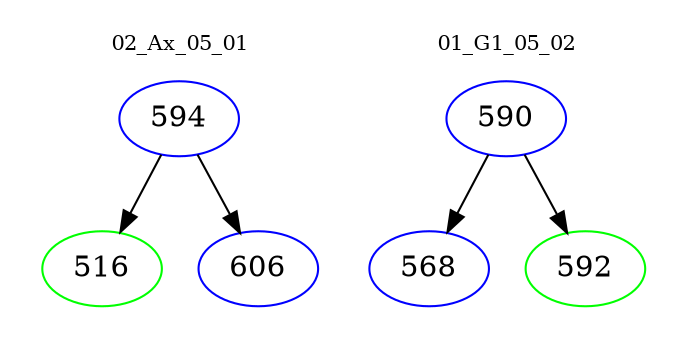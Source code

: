 digraph{
subgraph cluster_0 {
color = white
label = "02_Ax_05_01";
fontsize=10;
T0_594 [label="594", color="blue"]
T0_594 -> T0_516 [color="black"]
T0_516 [label="516", color="green"]
T0_594 -> T0_606 [color="black"]
T0_606 [label="606", color="blue"]
}
subgraph cluster_1 {
color = white
label = "01_G1_05_02";
fontsize=10;
T1_590 [label="590", color="blue"]
T1_590 -> T1_568 [color="black"]
T1_568 [label="568", color="blue"]
T1_590 -> T1_592 [color="black"]
T1_592 [label="592", color="green"]
}
}
